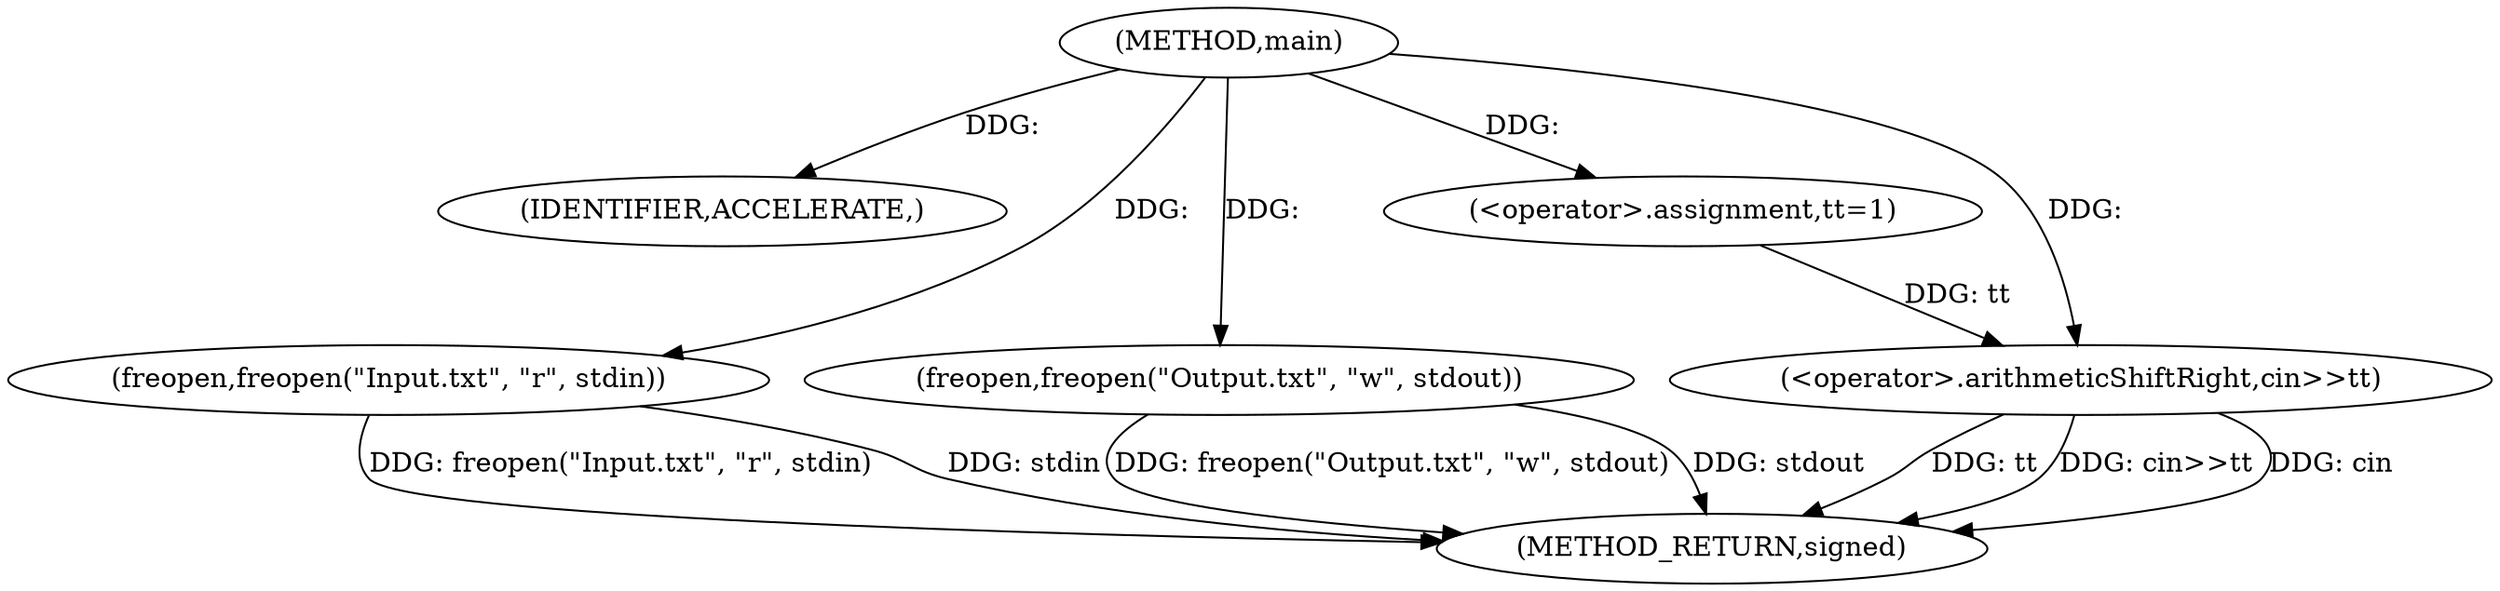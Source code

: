 digraph "main" {  
"1000106" [label = "(METHOD,main)" ]
"1000124" [label = "(METHOD_RETURN,signed)" ]
"1000108" [label = "(IDENTIFIER,ACCELERATE,)" ]
"1000109" [label = "(freopen,freopen(\"Input.txt\", \"r\", stdin))" ]
"1000113" [label = "(freopen,freopen(\"Output.txt\", \"w\", stdout))" ]
"1000118" [label = "(<operator>.assignment,tt=1)" ]
"1000121" [label = "(<operator>.arithmeticShiftRight,cin>>tt)" ]
  "1000109" -> "1000124"  [ label = "DDG: freopen(\"Input.txt\", \"r\", stdin)"] 
  "1000113" -> "1000124"  [ label = "DDG: freopen(\"Output.txt\", \"w\", stdout)"] 
  "1000121" -> "1000124"  [ label = "DDG: tt"] 
  "1000121" -> "1000124"  [ label = "DDG: cin>>tt"] 
  "1000121" -> "1000124"  [ label = "DDG: cin"] 
  "1000109" -> "1000124"  [ label = "DDG: stdin"] 
  "1000113" -> "1000124"  [ label = "DDG: stdout"] 
  "1000106" -> "1000108"  [ label = "DDG: "] 
  "1000106" -> "1000118"  [ label = "DDG: "] 
  "1000106" -> "1000109"  [ label = "DDG: "] 
  "1000106" -> "1000113"  [ label = "DDG: "] 
  "1000106" -> "1000121"  [ label = "DDG: "] 
  "1000118" -> "1000121"  [ label = "DDG: tt"] 
}
